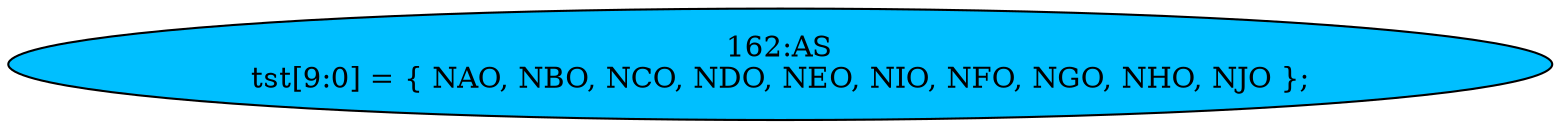 strict digraph "" {
	node [label="\N"];
	"162:AS"	 [ast="<pyverilog.vparser.ast.Assign object at 0x7f9359f3e090>",
		def_var="['tst']",
		fillcolor=deepskyblue,
		label="162:AS
tst[9:0] = { NAO, NBO, NCO, NDO, NEO, NIO, NFO, NGO, NHO, NJO };",
		statements="[]",
		style=filled,
		typ=Assign,
		use_var="['NAO', 'NBO', 'NCO', 'NDO', 'NEO', 'NIO', 'NFO', 'NGO', 'NHO', 'NJO']"];
}
